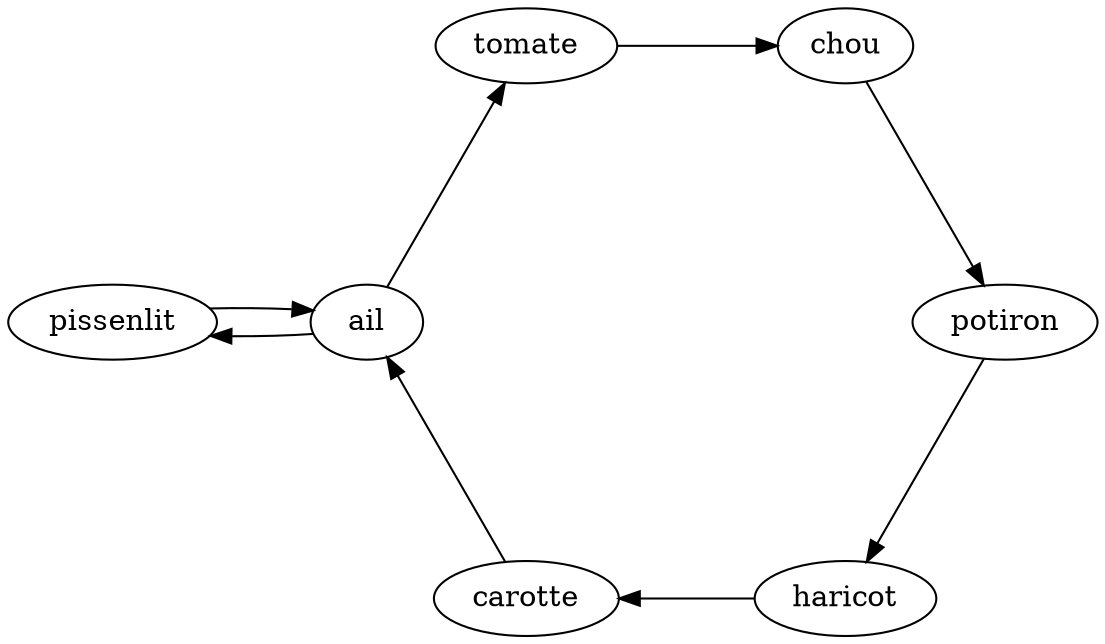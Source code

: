 digraph {
    layout="circo"
    "pissenlit" -> "ail"
    "ail" -> "tomate"
    "tomate" -> "chou"
    "chou" -> "potiron"
    "potiron" -> "haricot"
    "haricot" -> "carotte"
    "carotte" -> "ail"
    "ail" -> "pissenlit"
}
